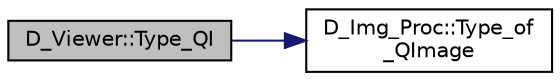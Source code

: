 digraph "D_Viewer::Type_QI"
{
 // LATEX_PDF_SIZE
  edge [fontname="Helvetica",fontsize="10",labelfontname="Helvetica",labelfontsize="10"];
  node [fontname="Helvetica",fontsize="10",shape=record];
  rankdir="LR";
  Node1 [label="D_Viewer::Type_QI",height=0.2,width=0.4,color="black", fillcolor="grey75", style="filled", fontcolor="black",tooltip=" "];
  Node1 -> Node2 [color="midnightblue",fontsize="10",style="solid",fontname="Helvetica"];
  Node2 [label="D_Img_Proc::Type_of\l_QImage",height=0.2,width=0.4,color="black", fillcolor="white", style="filled",URL="$class_d___img___proc.html#a3e82e712671524262c73b023da05ddaa",tooltip=" "];
}
